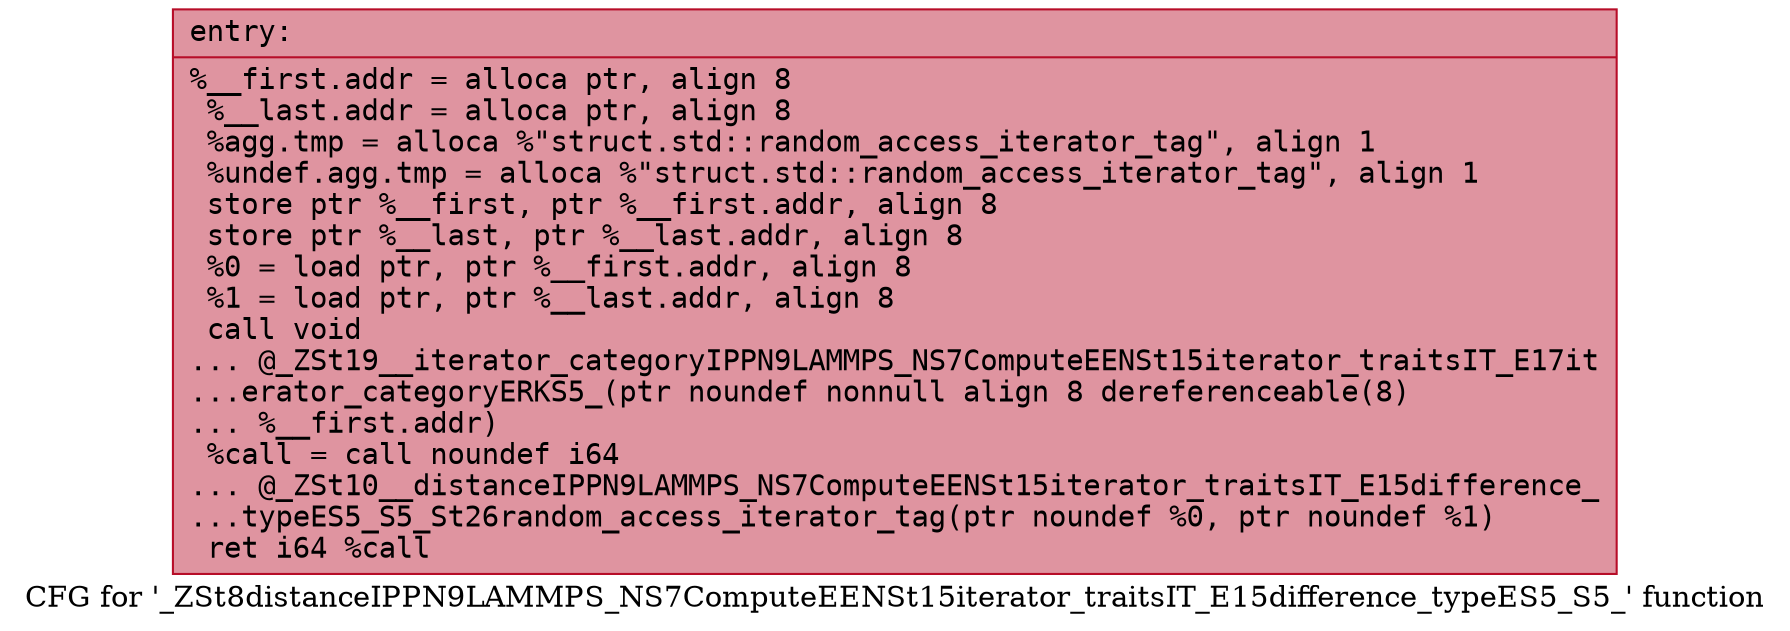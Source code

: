 digraph "CFG for '_ZSt8distanceIPPN9LAMMPS_NS7ComputeEENSt15iterator_traitsIT_E15difference_typeES5_S5_' function" {
	label="CFG for '_ZSt8distanceIPPN9LAMMPS_NS7ComputeEENSt15iterator_traitsIT_E15difference_typeES5_S5_' function";

	Node0x561f1658a050 [shape=record,color="#b70d28ff", style=filled, fillcolor="#b70d2870" fontname="Courier",label="{entry:\l|  %__first.addr = alloca ptr, align 8\l  %__last.addr = alloca ptr, align 8\l  %agg.tmp = alloca %\"struct.std::random_access_iterator_tag\", align 1\l  %undef.agg.tmp = alloca %\"struct.std::random_access_iterator_tag\", align 1\l  store ptr %__first, ptr %__first.addr, align 8\l  store ptr %__last, ptr %__last.addr, align 8\l  %0 = load ptr, ptr %__first.addr, align 8\l  %1 = load ptr, ptr %__last.addr, align 8\l  call void\l... @_ZSt19__iterator_categoryIPPN9LAMMPS_NS7ComputeEENSt15iterator_traitsIT_E17it\l...erator_categoryERKS5_(ptr noundef nonnull align 8 dereferenceable(8)\l... %__first.addr)\l  %call = call noundef i64\l... @_ZSt10__distanceIPPN9LAMMPS_NS7ComputeEENSt15iterator_traitsIT_E15difference_\l...typeES5_S5_St26random_access_iterator_tag(ptr noundef %0, ptr noundef %1)\l  ret i64 %call\l}"];
}
